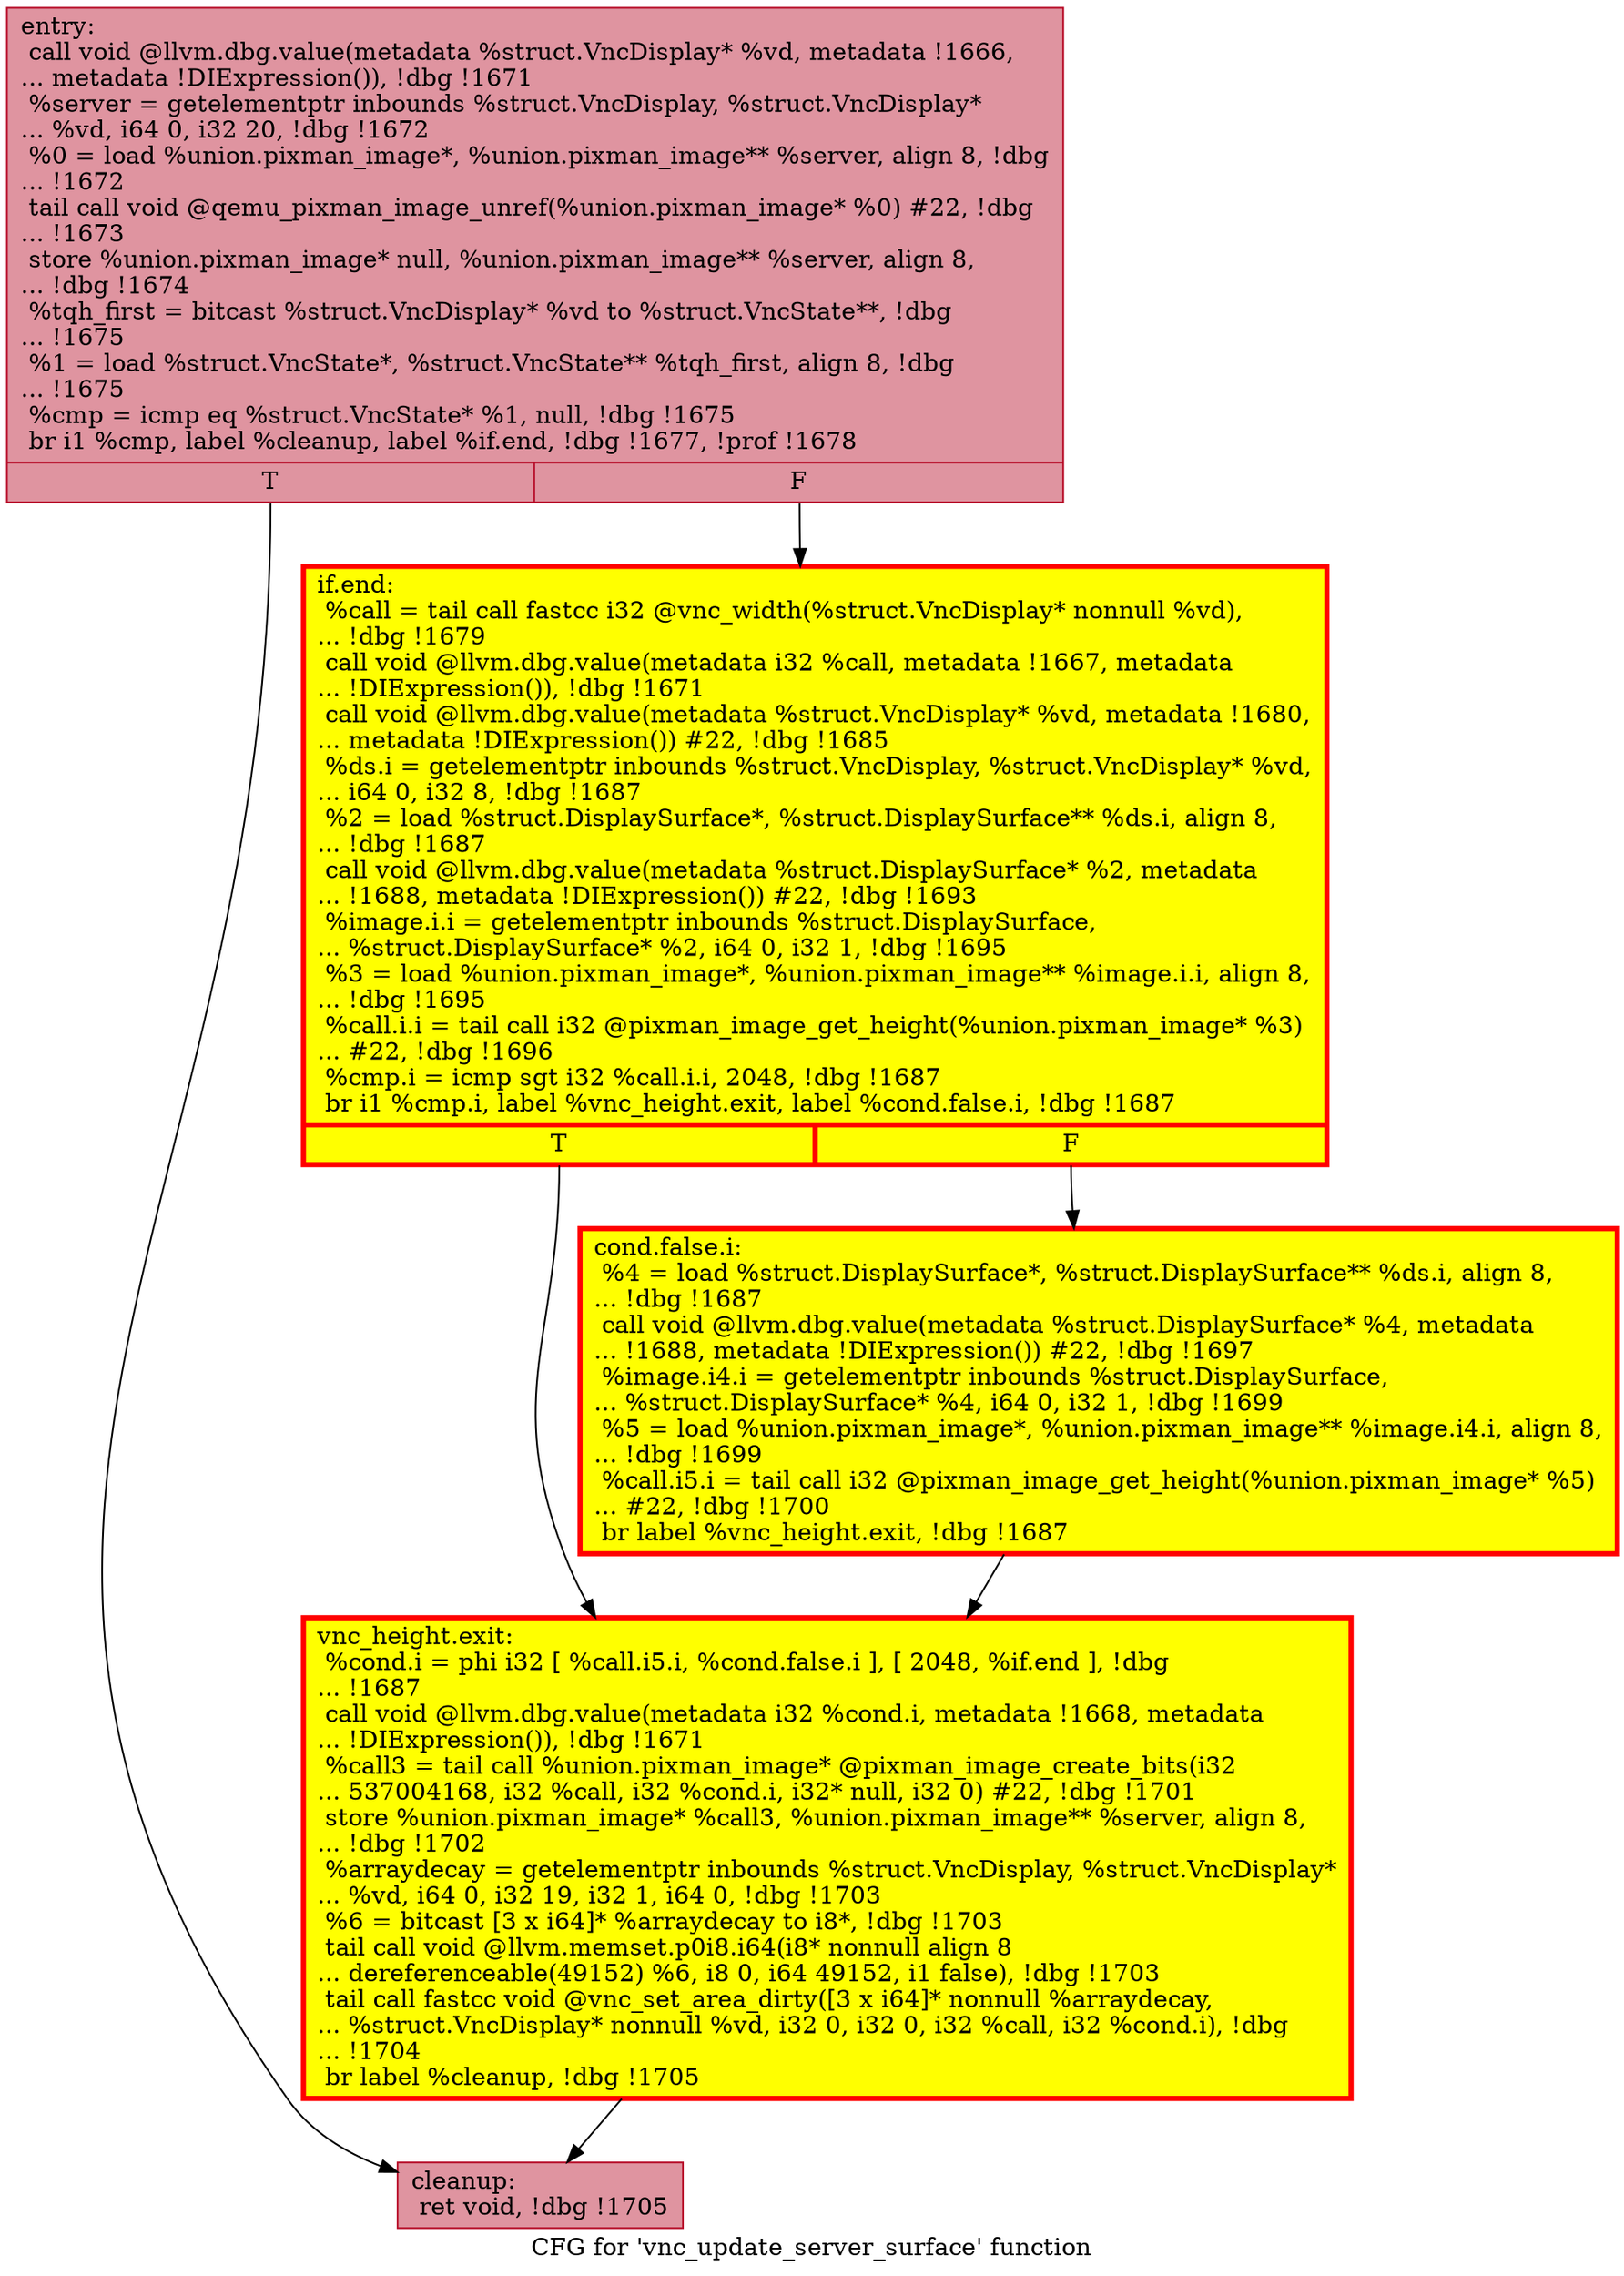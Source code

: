 digraph "CFG for 'vnc_update_server_surface' function" {
	label="CFG for 'vnc_update_server_surface' function";

	Node0x556a56a4e300 [shape=record,color="#b70d28ff", style=filled, fillcolor="#b70d2870",label="{entry:\l  call void @llvm.dbg.value(metadata %struct.VncDisplay* %vd, metadata !1666,\l... metadata !DIExpression()), !dbg !1671\l  %server = getelementptr inbounds %struct.VncDisplay, %struct.VncDisplay*\l... %vd, i64 0, i32 20, !dbg !1672\l  %0 = load %union.pixman_image*, %union.pixman_image** %server, align 8, !dbg\l... !1672\l  tail call void @qemu_pixman_image_unref(%union.pixman_image* %0) #22, !dbg\l... !1673\l  store %union.pixman_image* null, %union.pixman_image** %server, align 8,\l... !dbg !1674\l  %tqh_first = bitcast %struct.VncDisplay* %vd to %struct.VncState**, !dbg\l... !1675\l  %1 = load %struct.VncState*, %struct.VncState** %tqh_first, align 8, !dbg\l... !1675\l  %cmp = icmp eq %struct.VncState* %1, null, !dbg !1675\l  br i1 %cmp, label %cleanup, label %if.end, !dbg !1677, !prof !1678\l|{<s0>T|<s1>F}}"];
	Node0x556a56a4e300:s0 -> Node0x556a56a51980;
	Node0x556a56a4e300:s1 -> Node0x556a56a51350;
	Node0x556a56a51350 [shape=record,penwidth=3.0, style="filled", color="red", fillcolor="yellow",label="{if.end:                                           \l  %call = tail call fastcc i32 @vnc_width(%struct.VncDisplay* nonnull %vd),\l... !dbg !1679\l  call void @llvm.dbg.value(metadata i32 %call, metadata !1667, metadata\l... !DIExpression()), !dbg !1671\l  call void @llvm.dbg.value(metadata %struct.VncDisplay* %vd, metadata !1680,\l... metadata !DIExpression()) #22, !dbg !1685\l  %ds.i = getelementptr inbounds %struct.VncDisplay, %struct.VncDisplay* %vd,\l... i64 0, i32 8, !dbg !1687\l  %2 = load %struct.DisplaySurface*, %struct.DisplaySurface** %ds.i, align 8,\l... !dbg !1687\l  call void @llvm.dbg.value(metadata %struct.DisplaySurface* %2, metadata\l... !1688, metadata !DIExpression()) #22, !dbg !1693\l  %image.i.i = getelementptr inbounds %struct.DisplaySurface,\l... %struct.DisplaySurface* %2, i64 0, i32 1, !dbg !1695\l  %3 = load %union.pixman_image*, %union.pixman_image** %image.i.i, align 8,\l... !dbg !1695\l  %call.i.i = tail call i32 @pixman_image_get_height(%union.pixman_image* %3)\l... #22, !dbg !1696\l  %cmp.i = icmp sgt i32 %call.i.i, 2048, !dbg !1687\l  br i1 %cmp.i, label %vnc_height.exit, label %cond.false.i, !dbg !1687\l|{<s0>T|<s1>F}}"];
	Node0x556a56a51350:s0 -> Node0x556a56aee260;
	Node0x556a56a51350:s1 -> Node0x556a56a45b70;
	Node0x556a56a45b70 [shape=record,penwidth=3.0, style="filled", color="red", fillcolor="yellow",label="{cond.false.i:                                     \l  %4 = load %struct.DisplaySurface*, %struct.DisplaySurface** %ds.i, align 8,\l... !dbg !1687\l  call void @llvm.dbg.value(metadata %struct.DisplaySurface* %4, metadata\l... !1688, metadata !DIExpression()) #22, !dbg !1697\l  %image.i4.i = getelementptr inbounds %struct.DisplaySurface,\l... %struct.DisplaySurface* %4, i64 0, i32 1, !dbg !1699\l  %5 = load %union.pixman_image*, %union.pixman_image** %image.i4.i, align 8,\l... !dbg !1699\l  %call.i5.i = tail call i32 @pixman_image_get_height(%union.pixman_image* %5)\l... #22, !dbg !1700\l  br label %vnc_height.exit, !dbg !1687\l}"];
	Node0x556a56a45b70 -> Node0x556a56aee260;
	Node0x556a56aee260 [shape=record,penwidth=3.0, style="filled", color="red", fillcolor="yellow",label="{vnc_height.exit:                                  \l  %cond.i = phi i32 [ %call.i5.i, %cond.false.i ], [ 2048, %if.end ], !dbg\l... !1687\l  call void @llvm.dbg.value(metadata i32 %cond.i, metadata !1668, metadata\l... !DIExpression()), !dbg !1671\l  %call3 = tail call %union.pixman_image* @pixman_image_create_bits(i32\l... 537004168, i32 %call, i32 %cond.i, i32* null, i32 0) #22, !dbg !1701\l  store %union.pixman_image* %call3, %union.pixman_image** %server, align 8,\l... !dbg !1702\l  %arraydecay = getelementptr inbounds %struct.VncDisplay, %struct.VncDisplay*\l... %vd, i64 0, i32 19, i32 1, i64 0, !dbg !1703\l  %6 = bitcast [3 x i64]* %arraydecay to i8*, !dbg !1703\l  tail call void @llvm.memset.p0i8.i64(i8* nonnull align 8\l... dereferenceable(49152) %6, i8 0, i64 49152, i1 false), !dbg !1703\l  tail call fastcc void @vnc_set_area_dirty([3 x i64]* nonnull %arraydecay,\l... %struct.VncDisplay* nonnull %vd, i32 0, i32 0, i32 %call, i32 %cond.i), !dbg\l... !1704\l  br label %cleanup, !dbg !1705\l}"];
	Node0x556a56aee260 -> Node0x556a56a51980;
	Node0x556a56a51980 [shape=record,color="#b70d28ff", style=filled, fillcolor="#b70d2870",label="{cleanup:                                          \l  ret void, !dbg !1705\l}"];
}
